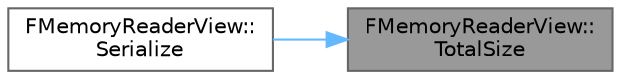 digraph "FMemoryReaderView::TotalSize"
{
 // INTERACTIVE_SVG=YES
 // LATEX_PDF_SIZE
  bgcolor="transparent";
  edge [fontname=Helvetica,fontsize=10,labelfontname=Helvetica,labelfontsize=10];
  node [fontname=Helvetica,fontsize=10,shape=box,height=0.2,width=0.4];
  rankdir="RL";
  Node1 [id="Node000001",label="FMemoryReaderView::\lTotalSize",height=0.2,width=0.4,color="gray40", fillcolor="grey60", style="filled", fontcolor="black",tooltip="Returns total size of the backing data storage."];
  Node1 -> Node2 [id="edge1_Node000001_Node000002",dir="back",color="steelblue1",style="solid",tooltip=" "];
  Node2 [id="Node000002",label="FMemoryReaderView::\lSerialize",height=0.2,width=0.4,color="grey40", fillcolor="white", style="filled",URL="$df/d0b/classFMemoryReaderView.html#a8591f6437bdd7615187c59f2c35663c5",tooltip=" "];
}
